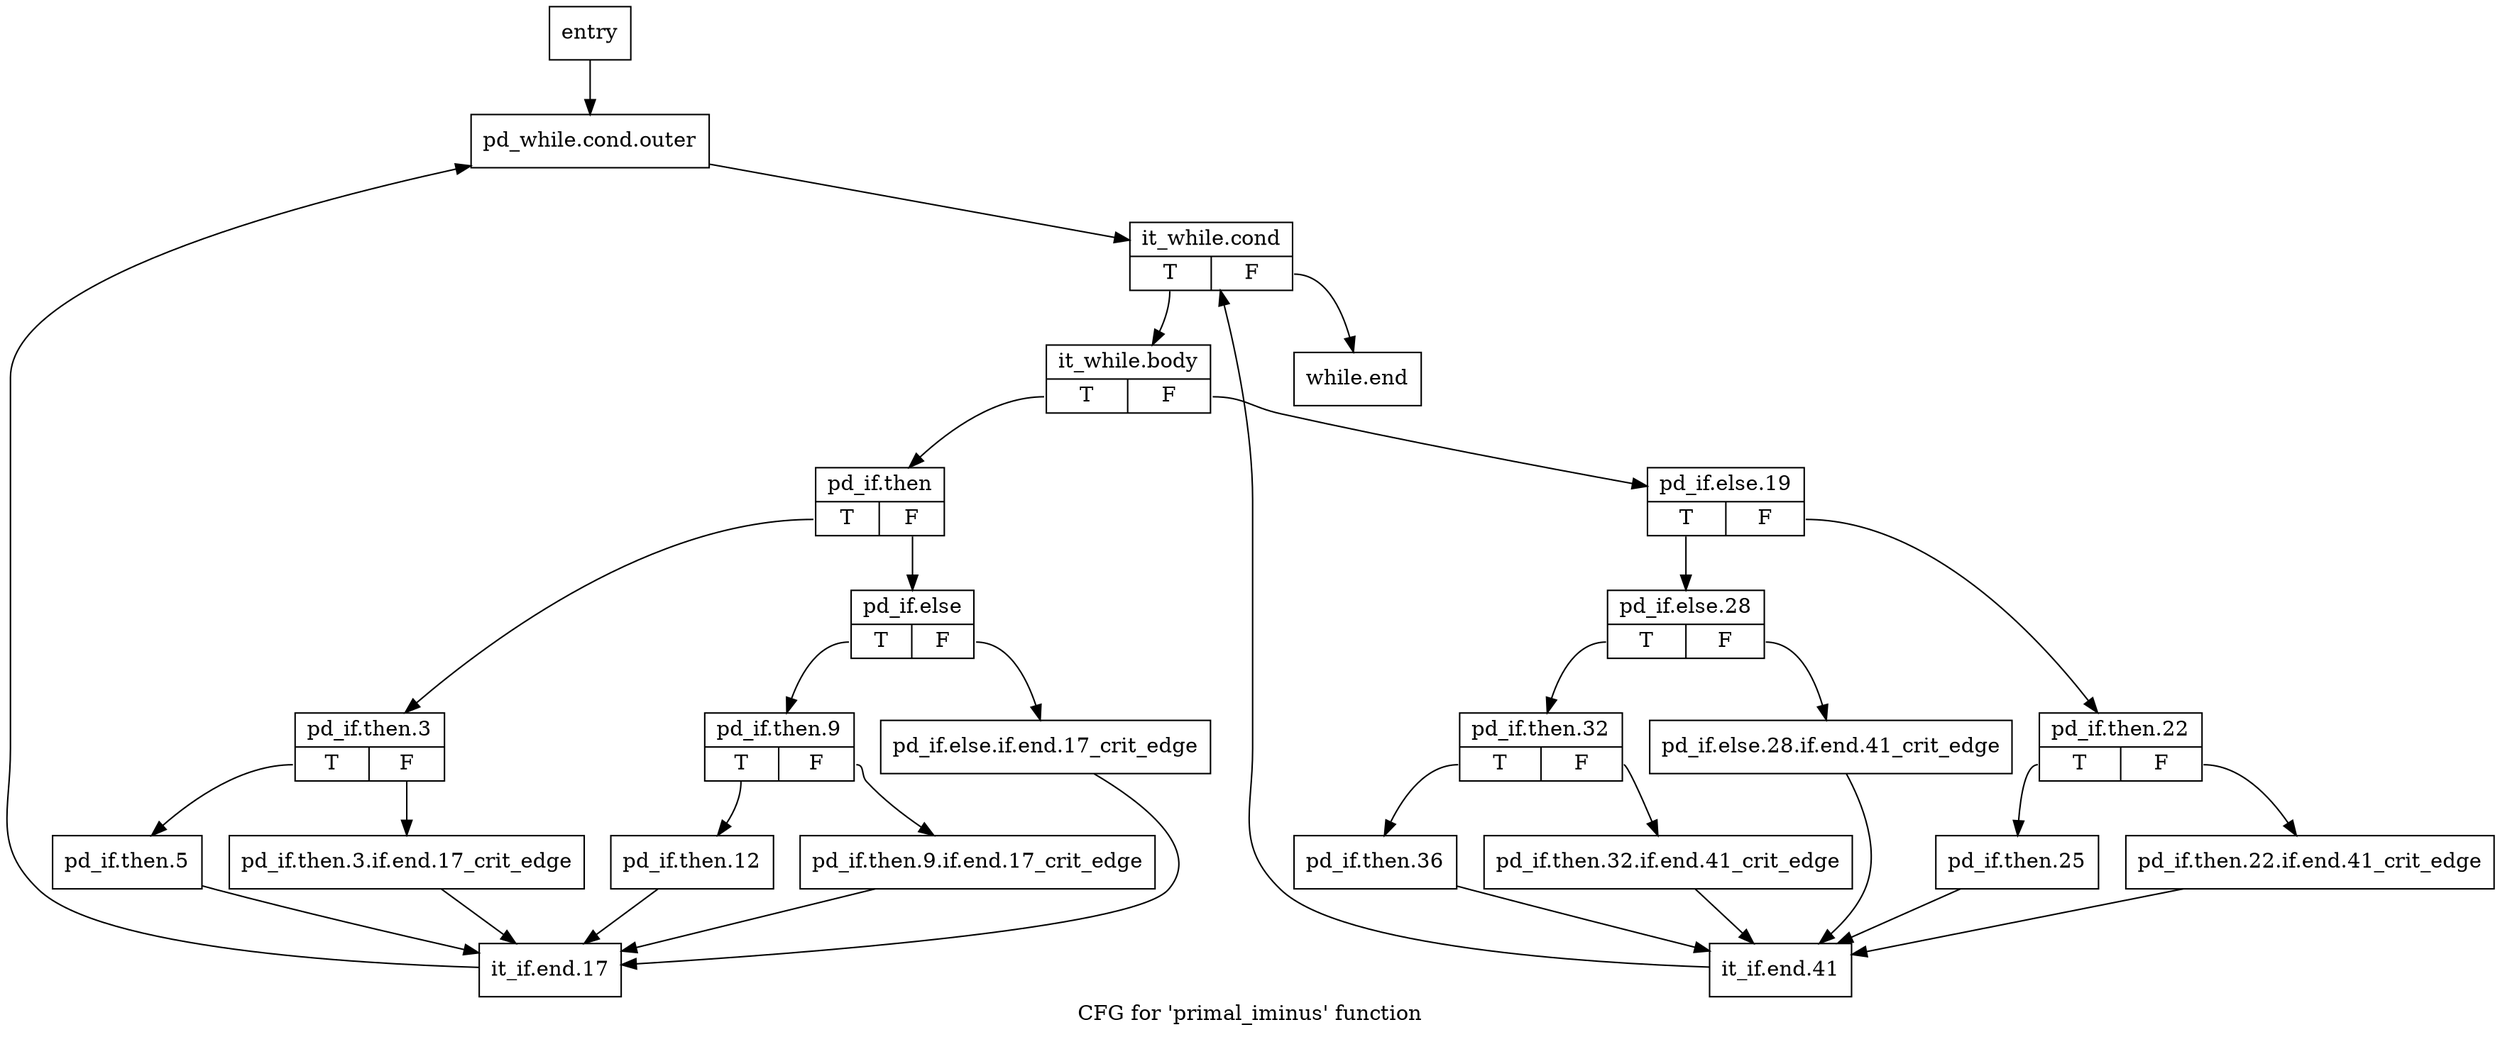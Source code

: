 digraph "CFG for 'primal_iminus' function" {
	label="CFG for 'primal_iminus' function";

	Node0x1de11f0 [shape=record,label="{entry}"];
	Node0x1de11f0 -> Node0x1de1240;
	Node0x1de1240 [shape=record,label="{pd_while.cond.outer}"];
	Node0x1de1240 -> Node0x1de1290;
	Node0x1de1290 [shape=record,label="{it_while.cond|{<s0>T|<s1>F}}"];
	Node0x1de1290:s0 -> Node0x1de1b00;
	Node0x1de1290:s1 -> Node0x1de2190;
	Node0x1de1b00 [shape=record,label="{it_while.body|{<s0>T|<s1>F}}"];
	Node0x1de1b00:s0 -> Node0x1de1b50;
	Node0x1de1b00:s1 -> Node0x1de1e70;
	Node0x1de1b50 [shape=record,label="{pd_if.then|{<s0>T|<s1>F}}"];
	Node0x1de1b50:s0 -> Node0x1de1ba0;
	Node0x1de1b50:s1 -> Node0x1de1c90;
	Node0x1de1ba0 [shape=record,label="{pd_if.then.3|{<s0>T|<s1>F}}"];
	Node0x1de1ba0:s0 -> Node0x1de1c40;
	Node0x1de1ba0:s1 -> Node0x1de1bf0;
	Node0x1de1bf0 [shape=record,label="{pd_if.then.3.if.end.17_crit_edge}"];
	Node0x1de1bf0 -> Node0x1de1e20;
	Node0x1de1c40 [shape=record,label="{pd_if.then.5}"];
	Node0x1de1c40 -> Node0x1de1e20;
	Node0x1de1c90 [shape=record,label="{pd_if.else|{<s0>T|<s1>F}}"];
	Node0x1de1c90:s0 -> Node0x1de1d30;
	Node0x1de1c90:s1 -> Node0x1de1ce0;
	Node0x1de1ce0 [shape=record,label="{pd_if.else.if.end.17_crit_edge}"];
	Node0x1de1ce0 -> Node0x1de1e20;
	Node0x1de1d30 [shape=record,label="{pd_if.then.9|{<s0>T|<s1>F}}"];
	Node0x1de1d30:s0 -> Node0x1de1dd0;
	Node0x1de1d30:s1 -> Node0x1de1d80;
	Node0x1de1d80 [shape=record,label="{pd_if.then.9.if.end.17_crit_edge}"];
	Node0x1de1d80 -> Node0x1de1e20;
	Node0x1de1dd0 [shape=record,label="{pd_if.then.12}"];
	Node0x1de1dd0 -> Node0x1de1e20;
	Node0x1de1e20 [shape=record,label="{it_if.end.17}"];
	Node0x1de1e20 -> Node0x1de1240;
	Node0x1de1e70 [shape=record,label="{pd_if.else.19|{<s0>T|<s1>F}}"];
	Node0x1de1e70:s0 -> Node0x1de1fb0;
	Node0x1de1e70:s1 -> Node0x1de1ec0;
	Node0x1de1ec0 [shape=record,label="{pd_if.then.22|{<s0>T|<s1>F}}"];
	Node0x1de1ec0:s0 -> Node0x1de1f60;
	Node0x1de1ec0:s1 -> Node0x1de1f10;
	Node0x1de1f10 [shape=record,label="{pd_if.then.22.if.end.41_crit_edge}"];
	Node0x1de1f10 -> Node0x1de2140;
	Node0x1de1f60 [shape=record,label="{pd_if.then.25}"];
	Node0x1de1f60 -> Node0x1de2140;
	Node0x1de1fb0 [shape=record,label="{pd_if.else.28|{<s0>T|<s1>F}}"];
	Node0x1de1fb0:s0 -> Node0x1de2050;
	Node0x1de1fb0:s1 -> Node0x1de2000;
	Node0x1de2000 [shape=record,label="{pd_if.else.28.if.end.41_crit_edge}"];
	Node0x1de2000 -> Node0x1de2140;
	Node0x1de2050 [shape=record,label="{pd_if.then.32|{<s0>T|<s1>F}}"];
	Node0x1de2050:s0 -> Node0x1de20f0;
	Node0x1de2050:s1 -> Node0x1de20a0;
	Node0x1de20a0 [shape=record,label="{pd_if.then.32.if.end.41_crit_edge}"];
	Node0x1de20a0 -> Node0x1de2140;
	Node0x1de20f0 [shape=record,label="{pd_if.then.36}"];
	Node0x1de20f0 -> Node0x1de2140;
	Node0x1de2140 [shape=record,label="{it_if.end.41}"];
	Node0x1de2140 -> Node0x1de1290;
	Node0x1de2190 [shape=record,label="{while.end}"];
}
